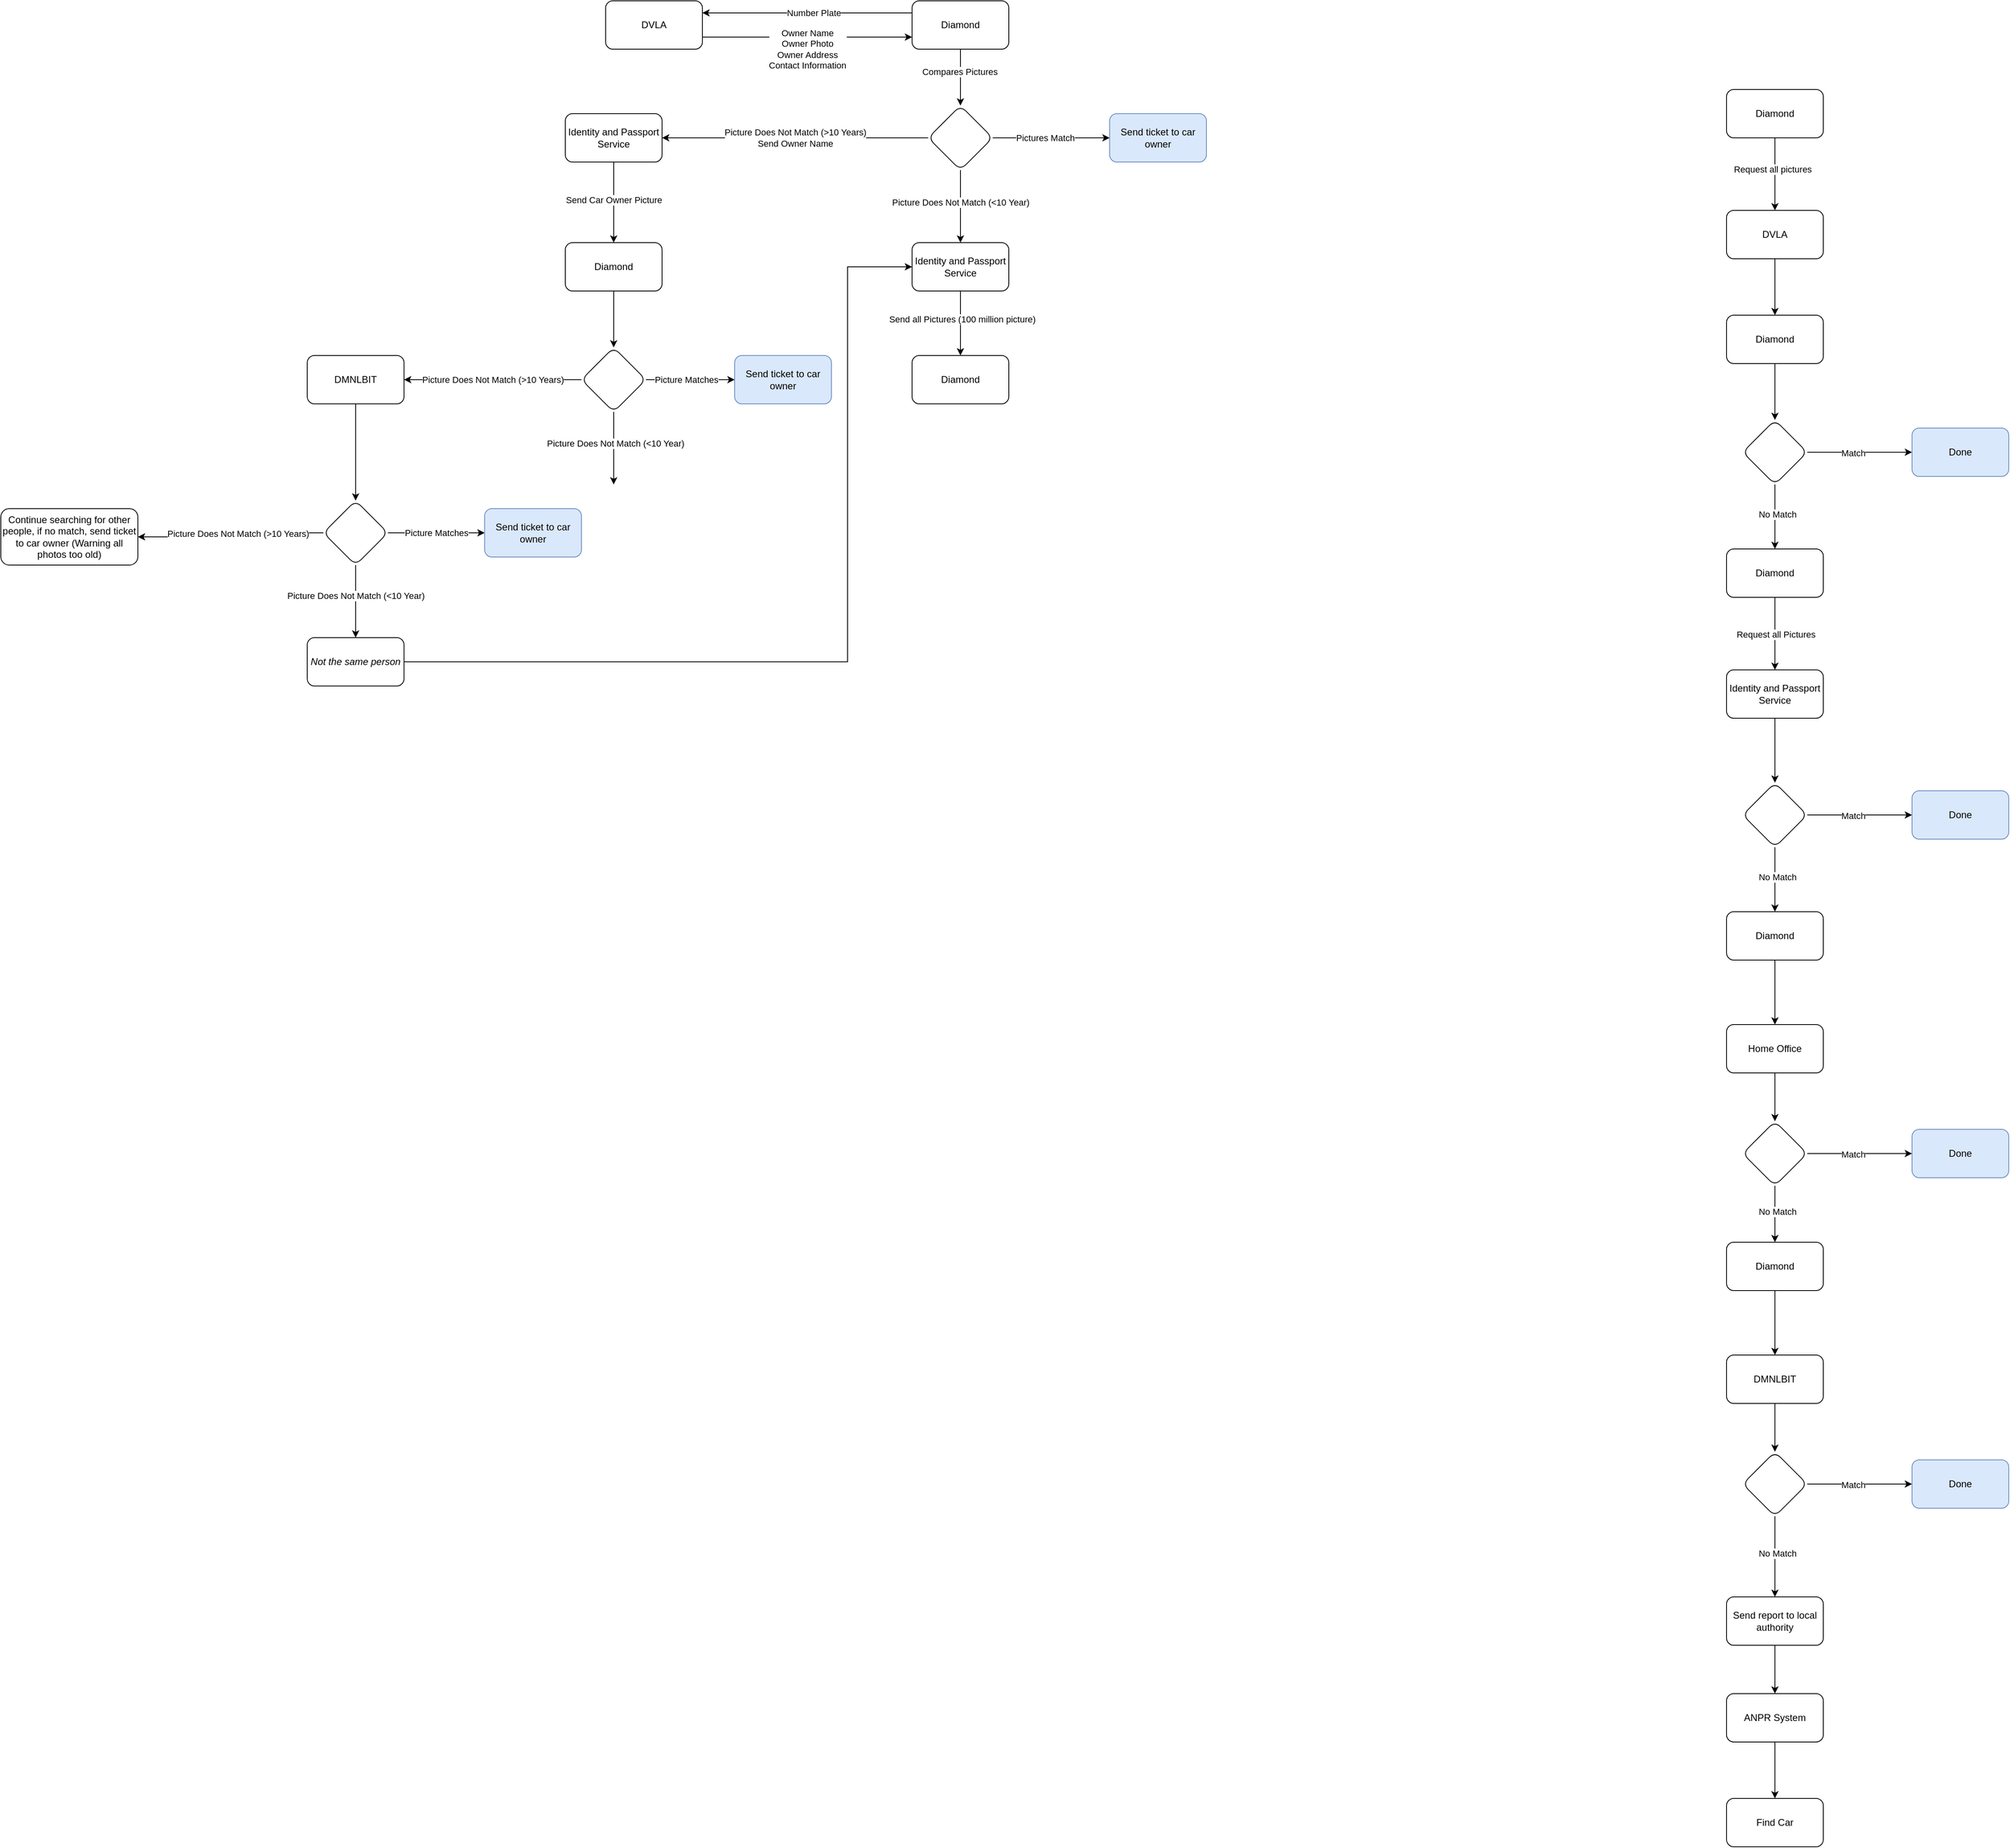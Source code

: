 <mxfile version="22.1.0" type="github" pages="2">
  <diagram id="xWQ4Zyft0Hbb_Zi7MO_B" name="第 1 页">
    <mxGraphModel dx="2262" dy="891" grid="1" gridSize="10" guides="1" tooltips="1" connect="1" arrows="1" fold="1" page="1" pageScale="1" pageWidth="850" pageHeight="1100" math="0" shadow="0">
      <root>
        <mxCell id="0" />
        <mxCell id="1" parent="0" />
        <mxCell id="P8PzaqtZQXt_AduyxzbV-3" value="" style="edgeStyle=orthogonalEdgeStyle;rounded=0;orthogonalLoop=1;jettySize=auto;html=1;exitX=0;exitY=0.25;exitDx=0;exitDy=0;entryX=1;entryY=0.25;entryDx=0;entryDy=0;" parent="1" source="P8PzaqtZQXt_AduyxzbV-1" target="P8PzaqtZQXt_AduyxzbV-2" edge="1">
          <mxGeometry relative="1" as="geometry" />
        </mxCell>
        <mxCell id="P8PzaqtZQXt_AduyxzbV-4" value="Number Plate" style="edgeLabel;html=1;align=center;verticalAlign=middle;resizable=0;points=[];" parent="P8PzaqtZQXt_AduyxzbV-3" vertex="1" connectable="0">
          <mxGeometry x="-0.231" relative="1" as="geometry">
            <mxPoint x="-22" as="offset" />
          </mxGeometry>
        </mxCell>
        <mxCell id="P8PzaqtZQXt_AduyxzbV-8" value="" style="edgeStyle=orthogonalEdgeStyle;rounded=0;orthogonalLoop=1;jettySize=auto;html=1;" parent="1" source="P8PzaqtZQXt_AduyxzbV-1" target="P8PzaqtZQXt_AduyxzbV-7" edge="1">
          <mxGeometry relative="1" as="geometry" />
        </mxCell>
        <mxCell id="P8PzaqtZQXt_AduyxzbV-9" value="Compares Pictures" style="edgeLabel;html=1;align=center;verticalAlign=middle;resizable=0;points=[];" parent="P8PzaqtZQXt_AduyxzbV-8" vertex="1" connectable="0">
          <mxGeometry x="-0.2" y="-1" relative="1" as="geometry">
            <mxPoint as="offset" />
          </mxGeometry>
        </mxCell>
        <mxCell id="P8PzaqtZQXt_AduyxzbV-1" value="Diamond" style="rounded=1;whiteSpace=wrap;html=1;" parent="1" vertex="1">
          <mxGeometry x="460" y="80" width="120" height="60" as="geometry" />
        </mxCell>
        <mxCell id="P8PzaqtZQXt_AduyxzbV-5" style="edgeStyle=orthogonalEdgeStyle;rounded=0;orthogonalLoop=1;jettySize=auto;html=1;entryX=0;entryY=0.75;entryDx=0;entryDy=0;exitX=1;exitY=0.75;exitDx=0;exitDy=0;" parent="1" source="P8PzaqtZQXt_AduyxzbV-2" target="P8PzaqtZQXt_AduyxzbV-1" edge="1">
          <mxGeometry relative="1" as="geometry" />
        </mxCell>
        <mxCell id="P8PzaqtZQXt_AduyxzbV-6" value="Owner Name&lt;br&gt;Owner Photo&lt;br&gt;Owner Address&lt;br&gt;Contact Information" style="edgeLabel;html=1;align=center;verticalAlign=middle;resizable=0;points=[];" parent="P8PzaqtZQXt_AduyxzbV-5" vertex="1" connectable="0">
          <mxGeometry x="-0.262" relative="1" as="geometry">
            <mxPoint x="34" y="15" as="offset" />
          </mxGeometry>
        </mxCell>
        <mxCell id="P8PzaqtZQXt_AduyxzbV-2" value="DVLA" style="rounded=1;whiteSpace=wrap;html=1;" parent="1" vertex="1">
          <mxGeometry x="80" y="80" width="120" height="60" as="geometry" />
        </mxCell>
        <mxCell id="P8PzaqtZQXt_AduyxzbV-12" value="" style="edgeStyle=orthogonalEdgeStyle;rounded=0;orthogonalLoop=1;jettySize=auto;html=1;" parent="1" source="P8PzaqtZQXt_AduyxzbV-7" target="P8PzaqtZQXt_AduyxzbV-11" edge="1">
          <mxGeometry relative="1" as="geometry" />
        </mxCell>
        <mxCell id="P8PzaqtZQXt_AduyxzbV-13" value="Pictures Match" style="edgeLabel;html=1;align=center;verticalAlign=middle;resizable=0;points=[];" parent="P8PzaqtZQXt_AduyxzbV-12" vertex="1" connectable="0">
          <mxGeometry x="-0.283" relative="1" as="geometry">
            <mxPoint x="13" as="offset" />
          </mxGeometry>
        </mxCell>
        <mxCell id="P8PzaqtZQXt_AduyxzbV-15" value="" style="edgeStyle=orthogonalEdgeStyle;rounded=0;orthogonalLoop=1;jettySize=auto;html=1;" parent="1" source="P8PzaqtZQXt_AduyxzbV-7" target="P8PzaqtZQXt_AduyxzbV-14" edge="1">
          <mxGeometry relative="1" as="geometry" />
        </mxCell>
        <mxCell id="P8PzaqtZQXt_AduyxzbV-16" value="Picture Does Not Match (&amp;lt;10 Year)" style="edgeLabel;html=1;align=center;verticalAlign=middle;resizable=0;points=[];" parent="P8PzaqtZQXt_AduyxzbV-15" vertex="1" connectable="0">
          <mxGeometry x="-0.111" relative="1" as="geometry">
            <mxPoint as="offset" />
          </mxGeometry>
        </mxCell>
        <mxCell id="P8PzaqtZQXt_AduyxzbV-29" value="Picture Does Not Match (&amp;gt;10 Years)&lt;br&gt;Send Owner Name" style="edgeStyle=orthogonalEdgeStyle;rounded=0;orthogonalLoop=1;jettySize=auto;html=1;entryX=1;entryY=0.5;entryDx=0;entryDy=0;" parent="1" source="P8PzaqtZQXt_AduyxzbV-7" target="P8PzaqtZQXt_AduyxzbV-28" edge="1">
          <mxGeometry relative="1" as="geometry" />
        </mxCell>
        <mxCell id="P8PzaqtZQXt_AduyxzbV-7" value="" style="rhombus;whiteSpace=wrap;html=1;rounded=1;" parent="1" vertex="1">
          <mxGeometry x="480" y="210" width="80" height="80" as="geometry" />
        </mxCell>
        <mxCell id="P8PzaqtZQXt_AduyxzbV-11" value="Send ticket to car owner" style="whiteSpace=wrap;html=1;rounded=1;fillColor=#dae8fc;strokeColor=#6c8ebf;" parent="1" vertex="1">
          <mxGeometry x="705" y="220" width="120" height="60" as="geometry" />
        </mxCell>
        <mxCell id="P8PzaqtZQXt_AduyxzbV-44" value="" style="edgeStyle=orthogonalEdgeStyle;rounded=0;orthogonalLoop=1;jettySize=auto;html=1;" parent="1" source="P8PzaqtZQXt_AduyxzbV-14" target="P8PzaqtZQXt_AduyxzbV-43" edge="1">
          <mxGeometry relative="1" as="geometry" />
        </mxCell>
        <mxCell id="P8PzaqtZQXt_AduyxzbV-45" value="Send all Pictures (100 million picture)" style="edgeLabel;html=1;align=center;verticalAlign=middle;resizable=0;points=[];" parent="P8PzaqtZQXt_AduyxzbV-44" vertex="1" connectable="0">
          <mxGeometry x="-0.125" y="2" relative="1" as="geometry">
            <mxPoint as="offset" />
          </mxGeometry>
        </mxCell>
        <mxCell id="P8PzaqtZQXt_AduyxzbV-14" value="Identity and Passport Service" style="whiteSpace=wrap;html=1;rounded=1;" parent="1" vertex="1">
          <mxGeometry x="460" y="380" width="120" height="60" as="geometry" />
        </mxCell>
        <mxCell id="P8PzaqtZQXt_AduyxzbV-34" value="" style="edgeStyle=orthogonalEdgeStyle;rounded=0;orthogonalLoop=1;jettySize=auto;html=1;" parent="1" source="P8PzaqtZQXt_AduyxzbV-28" target="P8PzaqtZQXt_AduyxzbV-33" edge="1">
          <mxGeometry relative="1" as="geometry" />
        </mxCell>
        <mxCell id="P8PzaqtZQXt_AduyxzbV-35" value="Send Car Owner Picture" style="edgeLabel;html=1;align=center;verticalAlign=middle;resizable=0;points=[];" parent="P8PzaqtZQXt_AduyxzbV-34" vertex="1" connectable="0">
          <mxGeometry x="-0.075" relative="1" as="geometry">
            <mxPoint as="offset" />
          </mxGeometry>
        </mxCell>
        <mxCell id="P8PzaqtZQXt_AduyxzbV-28" value="Identity and Passport Service" style="whiteSpace=wrap;html=1;rounded=1;" parent="1" vertex="1">
          <mxGeometry x="30" y="220" width="120" height="60" as="geometry" />
        </mxCell>
        <mxCell id="P8PzaqtZQXt_AduyxzbV-37" value="" style="edgeStyle=orthogonalEdgeStyle;rounded=0;orthogonalLoop=1;jettySize=auto;html=1;" parent="1" source="P8PzaqtZQXt_AduyxzbV-33" target="P8PzaqtZQXt_AduyxzbV-36" edge="1">
          <mxGeometry relative="1" as="geometry" />
        </mxCell>
        <mxCell id="P8PzaqtZQXt_AduyxzbV-33" value="Diamond" style="whiteSpace=wrap;html=1;rounded=1;" parent="1" vertex="1">
          <mxGeometry x="30" y="380" width="120" height="60" as="geometry" />
        </mxCell>
        <mxCell id="P8PzaqtZQXt_AduyxzbV-39" value="Picture Matches" style="edgeStyle=orthogonalEdgeStyle;rounded=0;orthogonalLoop=1;jettySize=auto;html=1;" parent="1" source="P8PzaqtZQXt_AduyxzbV-36" target="P8PzaqtZQXt_AduyxzbV-38" edge="1">
          <mxGeometry x="-0.091" relative="1" as="geometry">
            <mxPoint as="offset" />
          </mxGeometry>
        </mxCell>
        <mxCell id="P8PzaqtZQXt_AduyxzbV-41" value="" style="edgeStyle=orthogonalEdgeStyle;rounded=0;orthogonalLoop=1;jettySize=auto;html=1;" parent="1" source="P8PzaqtZQXt_AduyxzbV-36" edge="1">
          <mxGeometry relative="1" as="geometry">
            <mxPoint x="90" y="680" as="targetPoint" />
          </mxGeometry>
        </mxCell>
        <mxCell id="P8PzaqtZQXt_AduyxzbV-42" value="Picture Does Not Match (&amp;lt;10 Year)" style="edgeLabel;html=1;align=center;verticalAlign=middle;resizable=0;points=[];" parent="P8PzaqtZQXt_AduyxzbV-41" vertex="1" connectable="0">
          <mxGeometry x="-0.133" y="2" relative="1" as="geometry">
            <mxPoint as="offset" />
          </mxGeometry>
        </mxCell>
        <mxCell id="P8PzaqtZQXt_AduyxzbV-47" value="" style="edgeStyle=orthogonalEdgeStyle;rounded=0;orthogonalLoop=1;jettySize=auto;html=1;" parent="1" source="P8PzaqtZQXt_AduyxzbV-36" target="P8PzaqtZQXt_AduyxzbV-46" edge="1">
          <mxGeometry relative="1" as="geometry" />
        </mxCell>
        <mxCell id="P8PzaqtZQXt_AduyxzbV-48" value="Picture Does Not Match (&amp;gt;10 Years)" style="edgeLabel;html=1;align=center;verticalAlign=middle;resizable=0;points=[];" parent="P8PzaqtZQXt_AduyxzbV-47" vertex="1" connectable="0">
          <mxGeometry x="-0.078" y="-4" relative="1" as="geometry">
            <mxPoint x="-9" y="4" as="offset" />
          </mxGeometry>
        </mxCell>
        <mxCell id="P8PzaqtZQXt_AduyxzbV-36" value="" style="rhombus;whiteSpace=wrap;html=1;rounded=1;" parent="1" vertex="1">
          <mxGeometry x="50" y="510" width="80" height="80" as="geometry" />
        </mxCell>
        <mxCell id="P8PzaqtZQXt_AduyxzbV-38" value="Send ticket to car owner" style="whiteSpace=wrap;html=1;rounded=1;fillColor=#dae8fc;strokeColor=#6c8ebf;" parent="1" vertex="1">
          <mxGeometry x="240" y="520" width="120" height="60" as="geometry" />
        </mxCell>
        <mxCell id="P8PzaqtZQXt_AduyxzbV-43" value="Diamond" style="whiteSpace=wrap;html=1;rounded=1;" parent="1" vertex="1">
          <mxGeometry x="460" y="520" width="120" height="60" as="geometry" />
        </mxCell>
        <mxCell id="P8PzaqtZQXt_AduyxzbV-54" value="" style="edgeStyle=orthogonalEdgeStyle;rounded=0;orthogonalLoop=1;jettySize=auto;html=1;" parent="1" source="P8PzaqtZQXt_AduyxzbV-46" target="P8PzaqtZQXt_AduyxzbV-53" edge="1">
          <mxGeometry relative="1" as="geometry" />
        </mxCell>
        <mxCell id="P8PzaqtZQXt_AduyxzbV-46" value="DMNLBIT" style="whiteSpace=wrap;html=1;rounded=1;" parent="1" vertex="1">
          <mxGeometry x="-290" y="520" width="120" height="60" as="geometry" />
        </mxCell>
        <mxCell id="P8PzaqtZQXt_AduyxzbV-56" value="Picture Matches" style="edgeStyle=orthogonalEdgeStyle;rounded=0;orthogonalLoop=1;jettySize=auto;html=1;" parent="1" source="P8PzaqtZQXt_AduyxzbV-53" target="P8PzaqtZQXt_AduyxzbV-55" edge="1">
          <mxGeometry relative="1" as="geometry" />
        </mxCell>
        <mxCell id="P8PzaqtZQXt_AduyxzbV-58" value="" style="edgeStyle=orthogonalEdgeStyle;rounded=0;orthogonalLoop=1;jettySize=auto;html=1;" parent="1" source="P8PzaqtZQXt_AduyxzbV-53" target="P8PzaqtZQXt_AduyxzbV-57" edge="1">
          <mxGeometry relative="1" as="geometry" />
        </mxCell>
        <mxCell id="P8PzaqtZQXt_AduyxzbV-60" value="Picture Does Not Match (&amp;lt;10 Year)" style="edgeLabel;html=1;align=center;verticalAlign=middle;resizable=0;points=[];" parent="P8PzaqtZQXt_AduyxzbV-58" vertex="1" connectable="0">
          <mxGeometry x="-0.156" relative="1" as="geometry">
            <mxPoint as="offset" />
          </mxGeometry>
        </mxCell>
        <mxCell id="P8PzaqtZQXt_AduyxzbV-63" value="" style="edgeStyle=orthogonalEdgeStyle;rounded=0;orthogonalLoop=1;jettySize=auto;html=1;" parent="1" source="P8PzaqtZQXt_AduyxzbV-53" target="P8PzaqtZQXt_AduyxzbV-62" edge="1">
          <mxGeometry relative="1" as="geometry" />
        </mxCell>
        <mxCell id="P8PzaqtZQXt_AduyxzbV-64" value="Picture Does Not Match (&amp;gt;10 Years)" style="edgeLabel;html=1;align=center;verticalAlign=middle;resizable=0;points=[];" parent="P8PzaqtZQXt_AduyxzbV-63" vertex="1" connectable="0">
          <mxGeometry x="-0.1" y="1" relative="1" as="geometry">
            <mxPoint as="offset" />
          </mxGeometry>
        </mxCell>
        <mxCell id="P8PzaqtZQXt_AduyxzbV-53" value="" style="rhombus;whiteSpace=wrap;html=1;rounded=1;" parent="1" vertex="1">
          <mxGeometry x="-270" y="700" width="80" height="80" as="geometry" />
        </mxCell>
        <mxCell id="P8PzaqtZQXt_AduyxzbV-55" value="Send ticket to car owner" style="whiteSpace=wrap;html=1;rounded=1;fillColor=#dae8fc;strokeColor=#6c8ebf;" parent="1" vertex="1">
          <mxGeometry x="-70" y="710" width="120" height="60" as="geometry" />
        </mxCell>
        <mxCell id="P8PzaqtZQXt_AduyxzbV-70" style="edgeStyle=orthogonalEdgeStyle;rounded=0;orthogonalLoop=1;jettySize=auto;html=1;entryX=0;entryY=0.5;entryDx=0;entryDy=0;" parent="1" source="P8PzaqtZQXt_AduyxzbV-57" target="P8PzaqtZQXt_AduyxzbV-14" edge="1">
          <mxGeometry relative="1" as="geometry">
            <Array as="points">
              <mxPoint x="380" y="900" />
              <mxPoint x="380" y="410" />
            </Array>
          </mxGeometry>
        </mxCell>
        <mxCell id="P8PzaqtZQXt_AduyxzbV-57" value="&lt;i&gt;Not the same person&lt;/i&gt;" style="whiteSpace=wrap;html=1;rounded=1;" parent="1" vertex="1">
          <mxGeometry x="-290" y="870" width="120" height="60" as="geometry" />
        </mxCell>
        <mxCell id="P8PzaqtZQXt_AduyxzbV-62" value="Continue searching for other people, if no match, send ticket to car owner (Warning all photos too old)" style="whiteSpace=wrap;html=1;rounded=1;" parent="1" vertex="1">
          <mxGeometry x="-670" y="710" width="170" height="70" as="geometry" />
        </mxCell>
        <mxCell id="P8PzaqtZQXt_AduyxzbV-83" value="" style="edgeStyle=orthogonalEdgeStyle;rounded=0;orthogonalLoop=1;jettySize=auto;html=1;entryX=0.5;entryY=0;entryDx=0;entryDy=0;" parent="1" source="P8PzaqtZQXt_AduyxzbV-85" target="P8PzaqtZQXt_AduyxzbV-87" edge="1">
          <mxGeometry relative="1" as="geometry" />
        </mxCell>
        <mxCell id="P8PzaqtZQXt_AduyxzbV-84" value="Request all pictures" style="edgeLabel;html=1;align=center;verticalAlign=middle;resizable=0;points=[];" parent="P8PzaqtZQXt_AduyxzbV-83" vertex="1" connectable="0">
          <mxGeometry x="-0.08" y="-3" relative="1" as="geometry">
            <mxPoint y="-3" as="offset" />
          </mxGeometry>
        </mxCell>
        <mxCell id="P8PzaqtZQXt_AduyxzbV-85" value="Diamond" style="rounded=1;whiteSpace=wrap;html=1;" parent="1" vertex="1">
          <mxGeometry x="1470" y="190" width="120" height="60" as="geometry" />
        </mxCell>
        <mxCell id="P8PzaqtZQXt_AduyxzbV-86" value="" style="edgeStyle=orthogonalEdgeStyle;rounded=0;orthogonalLoop=1;jettySize=auto;html=1;entryX=0.5;entryY=0;entryDx=0;entryDy=0;" parent="1" source="P8PzaqtZQXt_AduyxzbV-87" target="P8PzaqtZQXt_AduyxzbV-89" edge="1">
          <mxGeometry relative="1" as="geometry" />
        </mxCell>
        <mxCell id="P8PzaqtZQXt_AduyxzbV-87" value="DVLA" style="rounded=1;whiteSpace=wrap;html=1;" parent="1" vertex="1">
          <mxGeometry x="1470" y="340" width="120" height="60" as="geometry" />
        </mxCell>
        <mxCell id="P8PzaqtZQXt_AduyxzbV-88" value="" style="edgeStyle=orthogonalEdgeStyle;rounded=0;orthogonalLoop=1;jettySize=auto;html=1;entryX=0.5;entryY=0;entryDx=0;entryDy=0;" parent="1" source="P8PzaqtZQXt_AduyxzbV-89" target="P8PzaqtZQXt_AduyxzbV-90" edge="1">
          <mxGeometry relative="1" as="geometry" />
        </mxCell>
        <mxCell id="P8PzaqtZQXt_AduyxzbV-89" value="Diamond" style="rounded=1;whiteSpace=wrap;html=1;" parent="1" vertex="1">
          <mxGeometry x="1470" y="470" width="120" height="60" as="geometry" />
        </mxCell>
        <mxCell id="P8PzaqtZQXt_AduyxzbV-91" style="edgeStyle=orthogonalEdgeStyle;rounded=0;orthogonalLoop=1;jettySize=auto;html=1;entryX=0;entryY=0.5;entryDx=0;entryDy=0;" parent="1" source="P8PzaqtZQXt_AduyxzbV-90" target="P8PzaqtZQXt_AduyxzbV-93" edge="1">
          <mxGeometry relative="1" as="geometry">
            <mxPoint x="1720" y="640" as="targetPoint" />
          </mxGeometry>
        </mxCell>
        <mxCell id="P8PzaqtZQXt_AduyxzbV-92" value="Match" style="edgeLabel;html=1;align=center;verticalAlign=middle;resizable=0;points=[];" parent="P8PzaqtZQXt_AduyxzbV-91" vertex="1" connectable="0">
          <mxGeometry x="-0.131" y="-1" relative="1" as="geometry">
            <mxPoint as="offset" />
          </mxGeometry>
        </mxCell>
        <mxCell id="P8PzaqtZQXt_AduyxzbV-95" value="" style="edgeStyle=orthogonalEdgeStyle;rounded=0;orthogonalLoop=1;jettySize=auto;html=1;entryX=0.5;entryY=0;entryDx=0;entryDy=0;" parent="1" source="P8PzaqtZQXt_AduyxzbV-90" target="P8PzaqtZQXt_AduyxzbV-97" edge="1">
          <mxGeometry relative="1" as="geometry" />
        </mxCell>
        <mxCell id="P8PzaqtZQXt_AduyxzbV-96" value="No Match" style="edgeLabel;html=1;align=center;verticalAlign=middle;resizable=0;points=[];" parent="P8PzaqtZQXt_AduyxzbV-95" vertex="1" connectable="0">
          <mxGeometry x="-0.089" y="3" relative="1" as="geometry">
            <mxPoint as="offset" />
          </mxGeometry>
        </mxCell>
        <mxCell id="P8PzaqtZQXt_AduyxzbV-90" value="" style="rhombus;whiteSpace=wrap;html=1;rounded=1;" parent="1" vertex="1">
          <mxGeometry x="1490" y="600" width="80" height="80" as="geometry" />
        </mxCell>
        <mxCell id="P8PzaqtZQXt_AduyxzbV-93" value="Done" style="rounded=1;whiteSpace=wrap;html=1;fillColor=#dae8fc;strokeColor=#6c8ebf;" parent="1" vertex="1">
          <mxGeometry x="1700" y="610" width="120" height="60" as="geometry" />
        </mxCell>
        <mxCell id="P8PzaqtZQXt_AduyxzbV-107" style="edgeStyle=orthogonalEdgeStyle;rounded=0;orthogonalLoop=1;jettySize=auto;html=1;entryX=0.5;entryY=0;entryDx=0;entryDy=0;" parent="1" source="P8PzaqtZQXt_AduyxzbV-94" target="P8PzaqtZQXt_AduyxzbV-104" edge="1">
          <mxGeometry relative="1" as="geometry" />
        </mxCell>
        <mxCell id="P8PzaqtZQXt_AduyxzbV-94" value="Identity and Passport Service" style="rounded=1;whiteSpace=wrap;html=1;" parent="1" vertex="1">
          <mxGeometry x="1470" y="910" width="120" height="60" as="geometry" />
        </mxCell>
        <mxCell id="P8PzaqtZQXt_AduyxzbV-98" style="edgeStyle=orthogonalEdgeStyle;rounded=0;orthogonalLoop=1;jettySize=auto;html=1;entryX=0.5;entryY=0;entryDx=0;entryDy=0;" parent="1" source="P8PzaqtZQXt_AduyxzbV-97" target="P8PzaqtZQXt_AduyxzbV-94" edge="1">
          <mxGeometry relative="1" as="geometry" />
        </mxCell>
        <mxCell id="P8PzaqtZQXt_AduyxzbV-99" value="Request all Pictures" style="edgeLabel;html=1;align=center;verticalAlign=middle;resizable=0;points=[];" parent="P8PzaqtZQXt_AduyxzbV-98" vertex="1" connectable="0">
          <mxGeometry x="0.011" y="1" relative="1" as="geometry">
            <mxPoint as="offset" />
          </mxGeometry>
        </mxCell>
        <mxCell id="P8PzaqtZQXt_AduyxzbV-97" value="Diamond" style="rounded=1;whiteSpace=wrap;html=1;" parent="1" vertex="1">
          <mxGeometry x="1470" y="760" width="120" height="60" as="geometry" />
        </mxCell>
        <mxCell id="P8PzaqtZQXt_AduyxzbV-100" style="edgeStyle=orthogonalEdgeStyle;rounded=0;orthogonalLoop=1;jettySize=auto;html=1;entryX=0;entryY=0.5;entryDx=0;entryDy=0;" parent="1" source="P8PzaqtZQXt_AduyxzbV-104" target="P8PzaqtZQXt_AduyxzbV-105" edge="1">
          <mxGeometry relative="1" as="geometry">
            <mxPoint x="1720" y="1090" as="targetPoint" />
          </mxGeometry>
        </mxCell>
        <mxCell id="P8PzaqtZQXt_AduyxzbV-101" value="Match" style="edgeLabel;html=1;align=center;verticalAlign=middle;resizable=0;points=[];" parent="P8PzaqtZQXt_AduyxzbV-100" vertex="1" connectable="0">
          <mxGeometry x="-0.131" y="-1" relative="1" as="geometry">
            <mxPoint as="offset" />
          </mxGeometry>
        </mxCell>
        <mxCell id="P8PzaqtZQXt_AduyxzbV-102" value="" style="edgeStyle=orthogonalEdgeStyle;rounded=0;orthogonalLoop=1;jettySize=auto;html=1;entryX=0.5;entryY=0;entryDx=0;entryDy=0;" parent="1" source="P8PzaqtZQXt_AduyxzbV-104" target="P8PzaqtZQXt_AduyxzbV-106" edge="1">
          <mxGeometry relative="1" as="geometry" />
        </mxCell>
        <mxCell id="P8PzaqtZQXt_AduyxzbV-103" value="No Match" style="edgeLabel;html=1;align=center;verticalAlign=middle;resizable=0;points=[];" parent="P8PzaqtZQXt_AduyxzbV-102" vertex="1" connectable="0">
          <mxGeometry x="-0.089" y="3" relative="1" as="geometry">
            <mxPoint as="offset" />
          </mxGeometry>
        </mxCell>
        <mxCell id="P8PzaqtZQXt_AduyxzbV-104" value="" style="rhombus;whiteSpace=wrap;html=1;rounded=1;" parent="1" vertex="1">
          <mxGeometry x="1490" y="1050" width="80" height="80" as="geometry" />
        </mxCell>
        <mxCell id="P8PzaqtZQXt_AduyxzbV-105" value="Done" style="rounded=1;whiteSpace=wrap;html=1;fillColor=#dae8fc;strokeColor=#6c8ebf;" parent="1" vertex="1">
          <mxGeometry x="1700" y="1060" width="120" height="60" as="geometry" />
        </mxCell>
        <mxCell id="P8PzaqtZQXt_AduyxzbV-109" style="edgeStyle=orthogonalEdgeStyle;rounded=0;orthogonalLoop=1;jettySize=auto;html=1;entryX=0.5;entryY=0;entryDx=0;entryDy=0;" parent="1" source="P8PzaqtZQXt_AduyxzbV-106" target="P8PzaqtZQXt_AduyxzbV-108" edge="1">
          <mxGeometry relative="1" as="geometry" />
        </mxCell>
        <mxCell id="P8PzaqtZQXt_AduyxzbV-106" value="Diamond" style="rounded=1;whiteSpace=wrap;html=1;" parent="1" vertex="1">
          <mxGeometry x="1470" y="1210" width="120" height="60" as="geometry" />
        </mxCell>
        <mxCell id="P8PzaqtZQXt_AduyxzbV-130" style="edgeStyle=orthogonalEdgeStyle;rounded=0;orthogonalLoop=1;jettySize=auto;html=1;entryX=0.5;entryY=0;entryDx=0;entryDy=0;" parent="1" source="P8PzaqtZQXt_AduyxzbV-108" target="P8PzaqtZQXt_AduyxzbV-128" edge="1">
          <mxGeometry relative="1" as="geometry" />
        </mxCell>
        <mxCell id="P8PzaqtZQXt_AduyxzbV-108" value="Home Office" style="rounded=1;whiteSpace=wrap;html=1;" parent="1" vertex="1">
          <mxGeometry x="1470" y="1350" width="120" height="60" as="geometry" />
        </mxCell>
        <mxCell id="P8PzaqtZQXt_AduyxzbV-124" style="edgeStyle=orthogonalEdgeStyle;rounded=0;orthogonalLoop=1;jettySize=auto;html=1;entryX=0;entryY=0.5;entryDx=0;entryDy=0;" parent="1" source="P8PzaqtZQXt_AduyxzbV-128" target="P8PzaqtZQXt_AduyxzbV-129" edge="1">
          <mxGeometry relative="1" as="geometry">
            <mxPoint x="1720" y="1510" as="targetPoint" />
          </mxGeometry>
        </mxCell>
        <mxCell id="P8PzaqtZQXt_AduyxzbV-125" value="Match" style="edgeLabel;html=1;align=center;verticalAlign=middle;resizable=0;points=[];" parent="P8PzaqtZQXt_AduyxzbV-124" vertex="1" connectable="0">
          <mxGeometry x="-0.131" y="-1" relative="1" as="geometry">
            <mxPoint as="offset" />
          </mxGeometry>
        </mxCell>
        <mxCell id="P8PzaqtZQXt_AduyxzbV-126" value="" style="edgeStyle=orthogonalEdgeStyle;rounded=0;orthogonalLoop=1;jettySize=auto;html=1;entryX=0.5;entryY=0;entryDx=0;entryDy=0;" parent="1" source="P8PzaqtZQXt_AduyxzbV-128" target="P8PzaqtZQXt_AduyxzbV-134" edge="1">
          <mxGeometry relative="1" as="geometry">
            <mxPoint x="1530" y="1630" as="targetPoint" />
          </mxGeometry>
        </mxCell>
        <mxCell id="P8PzaqtZQXt_AduyxzbV-127" value="No Match" style="edgeLabel;html=1;align=center;verticalAlign=middle;resizable=0;points=[];" parent="P8PzaqtZQXt_AduyxzbV-126" vertex="1" connectable="0">
          <mxGeometry x="-0.089" y="3" relative="1" as="geometry">
            <mxPoint as="offset" />
          </mxGeometry>
        </mxCell>
        <mxCell id="P8PzaqtZQXt_AduyxzbV-128" value="" style="rhombus;whiteSpace=wrap;html=1;rounded=1;" parent="1" vertex="1">
          <mxGeometry x="1490" y="1470" width="80" height="80" as="geometry" />
        </mxCell>
        <mxCell id="P8PzaqtZQXt_AduyxzbV-129" value="Done" style="rounded=1;whiteSpace=wrap;html=1;fillColor=#dae8fc;strokeColor=#6c8ebf;" parent="1" vertex="1">
          <mxGeometry x="1700" y="1480" width="120" height="60" as="geometry" />
        </mxCell>
        <mxCell id="P8PzaqtZQXt_AduyxzbV-133" style="edgeStyle=orthogonalEdgeStyle;rounded=0;orthogonalLoop=1;jettySize=auto;html=1;entryX=0.5;entryY=0;entryDx=0;entryDy=0;" parent="1" source="P8PzaqtZQXt_AduyxzbV-134" target="P8PzaqtZQXt_AduyxzbV-136" edge="1">
          <mxGeometry relative="1" as="geometry" />
        </mxCell>
        <mxCell id="P8PzaqtZQXt_AduyxzbV-134" value="Diamond" style="rounded=1;whiteSpace=wrap;html=1;" parent="1" vertex="1">
          <mxGeometry x="1470" y="1620" width="120" height="60" as="geometry" />
        </mxCell>
        <mxCell id="P8PzaqtZQXt_AduyxzbV-135" style="edgeStyle=orthogonalEdgeStyle;rounded=0;orthogonalLoop=1;jettySize=auto;html=1;entryX=0.5;entryY=0;entryDx=0;entryDy=0;" parent="1" source="P8PzaqtZQXt_AduyxzbV-136" target="P8PzaqtZQXt_AduyxzbV-141" edge="1">
          <mxGeometry relative="1" as="geometry" />
        </mxCell>
        <mxCell id="P8PzaqtZQXt_AduyxzbV-136" value="DMNLBIT" style="rounded=1;whiteSpace=wrap;html=1;" parent="1" vertex="1">
          <mxGeometry x="1470" y="1760" width="120" height="60" as="geometry" />
        </mxCell>
        <mxCell id="P8PzaqtZQXt_AduyxzbV-137" style="edgeStyle=orthogonalEdgeStyle;rounded=0;orthogonalLoop=1;jettySize=auto;html=1;entryX=0;entryY=0.5;entryDx=0;entryDy=0;" parent="1" source="P8PzaqtZQXt_AduyxzbV-141" target="P8PzaqtZQXt_AduyxzbV-142" edge="1">
          <mxGeometry relative="1" as="geometry">
            <mxPoint x="1720" y="1920" as="targetPoint" />
          </mxGeometry>
        </mxCell>
        <mxCell id="P8PzaqtZQXt_AduyxzbV-138" value="Match" style="edgeLabel;html=1;align=center;verticalAlign=middle;resizable=0;points=[];" parent="P8PzaqtZQXt_AduyxzbV-137" vertex="1" connectable="0">
          <mxGeometry x="-0.131" y="-1" relative="1" as="geometry">
            <mxPoint as="offset" />
          </mxGeometry>
        </mxCell>
        <mxCell id="P8PzaqtZQXt_AduyxzbV-139" value="" style="edgeStyle=orthogonalEdgeStyle;rounded=0;orthogonalLoop=1;jettySize=auto;html=1;entryX=0.5;entryY=0;entryDx=0;entryDy=0;" parent="1" source="P8PzaqtZQXt_AduyxzbV-141" target="P8PzaqtZQXt_AduyxzbV-143" edge="1">
          <mxGeometry relative="1" as="geometry">
            <mxPoint x="1530" y="2040" as="targetPoint" />
          </mxGeometry>
        </mxCell>
        <mxCell id="P8PzaqtZQXt_AduyxzbV-140" value="No Match" style="edgeLabel;html=1;align=center;verticalAlign=middle;resizable=0;points=[];" parent="P8PzaqtZQXt_AduyxzbV-139" vertex="1" connectable="0">
          <mxGeometry x="-0.089" y="3" relative="1" as="geometry">
            <mxPoint as="offset" />
          </mxGeometry>
        </mxCell>
        <mxCell id="P8PzaqtZQXt_AduyxzbV-141" value="" style="rhombus;whiteSpace=wrap;html=1;rounded=1;" parent="1" vertex="1">
          <mxGeometry x="1490" y="1880" width="80" height="80" as="geometry" />
        </mxCell>
        <mxCell id="P8PzaqtZQXt_AduyxzbV-142" value="Done" style="rounded=1;whiteSpace=wrap;html=1;fillColor=#dae8fc;strokeColor=#6c8ebf;" parent="1" vertex="1">
          <mxGeometry x="1700" y="1890" width="120" height="60" as="geometry" />
        </mxCell>
        <mxCell id="P8PzaqtZQXt_AduyxzbV-148" value="" style="edgeStyle=orthogonalEdgeStyle;rounded=0;orthogonalLoop=1;jettySize=auto;html=1;" parent="1" source="P8PzaqtZQXt_AduyxzbV-143" target="P8PzaqtZQXt_AduyxzbV-147" edge="1">
          <mxGeometry relative="1" as="geometry" />
        </mxCell>
        <mxCell id="P8PzaqtZQXt_AduyxzbV-143" value="Send report to local authority" style="rounded=1;whiteSpace=wrap;html=1;" parent="1" vertex="1">
          <mxGeometry x="1470" y="2060" width="120" height="60" as="geometry" />
        </mxCell>
        <mxCell id="P8PzaqtZQXt_AduyxzbV-150" value="" style="edgeStyle=orthogonalEdgeStyle;rounded=0;orthogonalLoop=1;jettySize=auto;html=1;" parent="1" source="P8PzaqtZQXt_AduyxzbV-147" target="P8PzaqtZQXt_AduyxzbV-149" edge="1">
          <mxGeometry relative="1" as="geometry" />
        </mxCell>
        <mxCell id="P8PzaqtZQXt_AduyxzbV-147" value="ANPR System" style="rounded=1;whiteSpace=wrap;html=1;" parent="1" vertex="1">
          <mxGeometry x="1470" y="2180" width="120" height="60" as="geometry" />
        </mxCell>
        <mxCell id="P8PzaqtZQXt_AduyxzbV-149" value="Find Car" style="rounded=1;whiteSpace=wrap;html=1;" parent="1" vertex="1">
          <mxGeometry x="1470" y="2310" width="120" height="60" as="geometry" />
        </mxCell>
      </root>
    </mxGraphModel>
  </diagram>
  <diagram id="zOp9ZPrEwLmyn8yj29KZ" name="Mike">
    <mxGraphModel dx="585" dy="891" grid="1" gridSize="10" guides="1" tooltips="1" connect="1" arrows="1" fold="1" page="1" pageScale="1" pageWidth="827" pageHeight="1169" math="0" shadow="0">
      <root>
        <mxCell id="0" />
        <mxCell id="1" parent="0" />
        <mxCell id="20jElHbkQg8c8GI86TIi-1" value="" style="edgeStyle=orthogonalEdgeStyle;rounded=0;orthogonalLoop=1;jettySize=auto;html=1;entryX=0.5;entryY=0;entryDx=0;entryDy=0;" parent="1" source="20jElHbkQg8c8GI86TIi-3" target="20jElHbkQg8c8GI86TIi-5" edge="1">
          <mxGeometry relative="1" as="geometry" />
        </mxCell>
        <mxCell id="20jElHbkQg8c8GI86TIi-2" value="Request all pictures" style="edgeLabel;html=1;align=center;verticalAlign=middle;resizable=0;points=[];" parent="20jElHbkQg8c8GI86TIi-1" vertex="1" connectable="0">
          <mxGeometry x="-0.08" y="-3" relative="1" as="geometry">
            <mxPoint y="-3" as="offset" />
          </mxGeometry>
        </mxCell>
        <mxCell id="BSd8035IVTsq0BhdVK2I-2" style="edgeStyle=orthogonalEdgeStyle;rounded=0;orthogonalLoop=1;jettySize=auto;html=1;exitX=0;exitY=0.5;exitDx=0;exitDy=0;entryX=0.5;entryY=0;entryDx=0;entryDy=0;" edge="1" parent="1" source="20jElHbkQg8c8GI86TIi-3" target="BSd8035IVTsq0BhdVK2I-1">
          <mxGeometry relative="1" as="geometry">
            <Array as="points">
              <mxPoint x="1330" y="220" />
            </Array>
          </mxGeometry>
        </mxCell>
        <mxCell id="VzHSFZfsUgJm2BK-wIog-1" value="Number Plate" style="edgeLabel;html=1;align=center;verticalAlign=middle;resizable=0;points=[];" vertex="1" connectable="0" parent="BSd8035IVTsq0BhdVK2I-2">
          <mxGeometry x="0.474" relative="1" as="geometry">
            <mxPoint as="offset" />
          </mxGeometry>
        </mxCell>
        <mxCell id="20jElHbkQg8c8GI86TIi-3" value="Diamond" style="rounded=1;whiteSpace=wrap;html=1;" parent="1" vertex="1">
          <mxGeometry x="1470" y="190" width="120" height="60" as="geometry" />
        </mxCell>
        <mxCell id="20jElHbkQg8c8GI86TIi-4" value="" style="edgeStyle=orthogonalEdgeStyle;rounded=0;orthogonalLoop=1;jettySize=auto;html=1;entryX=0.5;entryY=0;entryDx=0;entryDy=0;" parent="1" source="20jElHbkQg8c8GI86TIi-5" target="20jElHbkQg8c8GI86TIi-7" edge="1">
          <mxGeometry relative="1" as="geometry" />
        </mxCell>
        <mxCell id="20jElHbkQg8c8GI86TIi-5" value="DVLA" style="rounded=1;whiteSpace=wrap;html=1;" parent="1" vertex="1">
          <mxGeometry x="1470" y="340" width="120" height="60" as="geometry" />
        </mxCell>
        <mxCell id="20jElHbkQg8c8GI86TIi-6" value="" style="edgeStyle=orthogonalEdgeStyle;rounded=0;orthogonalLoop=1;jettySize=auto;html=1;entryX=0.5;entryY=0;entryDx=0;entryDy=0;" parent="1" source="20jElHbkQg8c8GI86TIi-7" target="20jElHbkQg8c8GI86TIi-12" edge="1">
          <mxGeometry relative="1" as="geometry" />
        </mxCell>
        <mxCell id="20jElHbkQg8c8GI86TIi-7" value="Diamond" style="rounded=1;whiteSpace=wrap;html=1;" parent="1" vertex="1">
          <mxGeometry x="1470" y="470" width="120" height="60" as="geometry" />
        </mxCell>
        <mxCell id="20jElHbkQg8c8GI86TIi-8" style="edgeStyle=orthogonalEdgeStyle;rounded=0;orthogonalLoop=1;jettySize=auto;html=1;entryX=0;entryY=0.5;entryDx=0;entryDy=0;" parent="1" source="20jElHbkQg8c8GI86TIi-12" target="20jElHbkQg8c8GI86TIi-13" edge="1">
          <mxGeometry relative="1" as="geometry">
            <mxPoint x="1720" y="640" as="targetPoint" />
          </mxGeometry>
        </mxCell>
        <mxCell id="20jElHbkQg8c8GI86TIi-9" value="Match" style="edgeLabel;html=1;align=center;verticalAlign=middle;resizable=0;points=[];" parent="20jElHbkQg8c8GI86TIi-8" vertex="1" connectable="0">
          <mxGeometry x="-0.131" y="-1" relative="1" as="geometry">
            <mxPoint as="offset" />
          </mxGeometry>
        </mxCell>
        <mxCell id="20jElHbkQg8c8GI86TIi-10" value="" style="edgeStyle=orthogonalEdgeStyle;rounded=0;orthogonalLoop=1;jettySize=auto;html=1;entryX=0.5;entryY=0;entryDx=0;entryDy=0;" parent="1" source="20jElHbkQg8c8GI86TIi-12" target="20jElHbkQg8c8GI86TIi-18" edge="1">
          <mxGeometry relative="1" as="geometry" />
        </mxCell>
        <mxCell id="20jElHbkQg8c8GI86TIi-11" value="No Match" style="edgeLabel;html=1;align=center;verticalAlign=middle;resizable=0;points=[];" parent="20jElHbkQg8c8GI86TIi-10" vertex="1" connectable="0">
          <mxGeometry x="-0.089" y="3" relative="1" as="geometry">
            <mxPoint as="offset" />
          </mxGeometry>
        </mxCell>
        <mxCell id="20jElHbkQg8c8GI86TIi-12" value="" style="rhombus;whiteSpace=wrap;html=1;rounded=1;" parent="1" vertex="1">
          <mxGeometry x="1490" y="600" width="80" height="80" as="geometry" />
        </mxCell>
        <mxCell id="20jElHbkQg8c8GI86TIi-13" value="Done" style="rounded=1;whiteSpace=wrap;html=1;fillColor=#dae8fc;strokeColor=#6c8ebf;" parent="1" vertex="1">
          <mxGeometry x="1700" y="610" width="120" height="60" as="geometry" />
        </mxCell>
        <mxCell id="20jElHbkQg8c8GI86TIi-14" style="edgeStyle=orthogonalEdgeStyle;rounded=0;orthogonalLoop=1;jettySize=auto;html=1;entryX=0.5;entryY=0;entryDx=0;entryDy=0;" parent="1" source="20jElHbkQg8c8GI86TIi-15" target="20jElHbkQg8c8GI86TIi-23" edge="1">
          <mxGeometry relative="1" as="geometry" />
        </mxCell>
        <mxCell id="20jElHbkQg8c8GI86TIi-15" value="Identity and Passport Service" style="rounded=1;whiteSpace=wrap;html=1;" parent="1" vertex="1">
          <mxGeometry x="1470" y="910" width="120" height="60" as="geometry" />
        </mxCell>
        <mxCell id="20jElHbkQg8c8GI86TIi-16" style="edgeStyle=orthogonalEdgeStyle;rounded=0;orthogonalLoop=1;jettySize=auto;html=1;entryX=0.5;entryY=0;entryDx=0;entryDy=0;" parent="1" source="20jElHbkQg8c8GI86TIi-18" target="20jElHbkQg8c8GI86TIi-15" edge="1">
          <mxGeometry relative="1" as="geometry" />
        </mxCell>
        <mxCell id="20jElHbkQg8c8GI86TIi-17" value="Request all Pictures" style="edgeLabel;html=1;align=center;verticalAlign=middle;resizable=0;points=[];" parent="20jElHbkQg8c8GI86TIi-16" vertex="1" connectable="0">
          <mxGeometry x="0.011" y="1" relative="1" as="geometry">
            <mxPoint as="offset" />
          </mxGeometry>
        </mxCell>
        <mxCell id="20jElHbkQg8c8GI86TIi-18" value="Diamond" style="rounded=1;whiteSpace=wrap;html=1;" parent="1" vertex="1">
          <mxGeometry x="1470" y="760" width="120" height="60" as="geometry" />
        </mxCell>
        <mxCell id="20jElHbkQg8c8GI86TIi-19" style="edgeStyle=orthogonalEdgeStyle;rounded=0;orthogonalLoop=1;jettySize=auto;html=1;entryX=0;entryY=0.5;entryDx=0;entryDy=0;" parent="1" source="20jElHbkQg8c8GI86TIi-23" target="20jElHbkQg8c8GI86TIi-24" edge="1">
          <mxGeometry relative="1" as="geometry">
            <mxPoint x="1720" y="1090" as="targetPoint" />
          </mxGeometry>
        </mxCell>
        <mxCell id="20jElHbkQg8c8GI86TIi-20" value="Match" style="edgeLabel;html=1;align=center;verticalAlign=middle;resizable=0;points=[];" parent="20jElHbkQg8c8GI86TIi-19" vertex="1" connectable="0">
          <mxGeometry x="-0.131" y="-1" relative="1" as="geometry">
            <mxPoint as="offset" />
          </mxGeometry>
        </mxCell>
        <mxCell id="20jElHbkQg8c8GI86TIi-21" value="" style="edgeStyle=orthogonalEdgeStyle;rounded=0;orthogonalLoop=1;jettySize=auto;html=1;entryX=0.5;entryY=0;entryDx=0;entryDy=0;" parent="1" source="20jElHbkQg8c8GI86TIi-23" target="20jElHbkQg8c8GI86TIi-26" edge="1">
          <mxGeometry relative="1" as="geometry" />
        </mxCell>
        <mxCell id="20jElHbkQg8c8GI86TIi-22" value="No Match" style="edgeLabel;html=1;align=center;verticalAlign=middle;resizable=0;points=[];" parent="20jElHbkQg8c8GI86TIi-21" vertex="1" connectable="0">
          <mxGeometry x="-0.089" y="3" relative="1" as="geometry">
            <mxPoint as="offset" />
          </mxGeometry>
        </mxCell>
        <mxCell id="20jElHbkQg8c8GI86TIi-23" value="" style="rhombus;whiteSpace=wrap;html=1;rounded=1;" parent="1" vertex="1">
          <mxGeometry x="1490" y="1050" width="80" height="80" as="geometry" />
        </mxCell>
        <mxCell id="20jElHbkQg8c8GI86TIi-24" value="Done" style="rounded=1;whiteSpace=wrap;html=1;fillColor=#dae8fc;strokeColor=#6c8ebf;" parent="1" vertex="1">
          <mxGeometry x="1700" y="1060" width="120" height="60" as="geometry" />
        </mxCell>
        <mxCell id="20jElHbkQg8c8GI86TIi-25" style="edgeStyle=orthogonalEdgeStyle;rounded=0;orthogonalLoop=1;jettySize=auto;html=1;entryX=0.5;entryY=0;entryDx=0;entryDy=0;" parent="1" source="20jElHbkQg8c8GI86TIi-26" target="20jElHbkQg8c8GI86TIi-28" edge="1">
          <mxGeometry relative="1" as="geometry" />
        </mxCell>
        <mxCell id="20jElHbkQg8c8GI86TIi-26" value="Diamond" style="rounded=1;whiteSpace=wrap;html=1;" parent="1" vertex="1">
          <mxGeometry x="1470" y="1210" width="120" height="60" as="geometry" />
        </mxCell>
        <mxCell id="20jElHbkQg8c8GI86TIi-27" style="edgeStyle=orthogonalEdgeStyle;rounded=0;orthogonalLoop=1;jettySize=auto;html=1;entryX=0.5;entryY=0;entryDx=0;entryDy=0;" parent="1" source="20jElHbkQg8c8GI86TIi-28" target="20jElHbkQg8c8GI86TIi-33" edge="1">
          <mxGeometry relative="1" as="geometry" />
        </mxCell>
        <mxCell id="20jElHbkQg8c8GI86TIi-28" value="Home Office" style="rounded=1;whiteSpace=wrap;html=1;" parent="1" vertex="1">
          <mxGeometry x="1470" y="1350" width="120" height="60" as="geometry" />
        </mxCell>
        <mxCell id="20jElHbkQg8c8GI86TIi-29" style="edgeStyle=orthogonalEdgeStyle;rounded=0;orthogonalLoop=1;jettySize=auto;html=1;entryX=0;entryY=0.5;entryDx=0;entryDy=0;" parent="1" source="20jElHbkQg8c8GI86TIi-33" target="20jElHbkQg8c8GI86TIi-34" edge="1">
          <mxGeometry relative="1" as="geometry">
            <mxPoint x="1720" y="1510" as="targetPoint" />
          </mxGeometry>
        </mxCell>
        <mxCell id="20jElHbkQg8c8GI86TIi-30" value="Match" style="edgeLabel;html=1;align=center;verticalAlign=middle;resizable=0;points=[];" parent="20jElHbkQg8c8GI86TIi-29" vertex="1" connectable="0">
          <mxGeometry x="-0.131" y="-1" relative="1" as="geometry">
            <mxPoint as="offset" />
          </mxGeometry>
        </mxCell>
        <mxCell id="20jElHbkQg8c8GI86TIi-31" value="" style="edgeStyle=orthogonalEdgeStyle;rounded=0;orthogonalLoop=1;jettySize=auto;html=1;entryX=0.5;entryY=0;entryDx=0;entryDy=0;" parent="1" source="20jElHbkQg8c8GI86TIi-33" target="20jElHbkQg8c8GI86TIi-36" edge="1">
          <mxGeometry relative="1" as="geometry">
            <mxPoint x="1530" y="1630" as="targetPoint" />
          </mxGeometry>
        </mxCell>
        <mxCell id="20jElHbkQg8c8GI86TIi-32" value="No Match" style="edgeLabel;html=1;align=center;verticalAlign=middle;resizable=0;points=[];" parent="20jElHbkQg8c8GI86TIi-31" vertex="1" connectable="0">
          <mxGeometry x="-0.089" y="3" relative="1" as="geometry">
            <mxPoint as="offset" />
          </mxGeometry>
        </mxCell>
        <mxCell id="20jElHbkQg8c8GI86TIi-33" value="" style="rhombus;whiteSpace=wrap;html=1;rounded=1;" parent="1" vertex="1">
          <mxGeometry x="1490" y="1470" width="80" height="80" as="geometry" />
        </mxCell>
        <mxCell id="20jElHbkQg8c8GI86TIi-34" value="Done" style="rounded=1;whiteSpace=wrap;html=1;fillColor=#dae8fc;strokeColor=#6c8ebf;" parent="1" vertex="1">
          <mxGeometry x="1700" y="1480" width="120" height="60" as="geometry" />
        </mxCell>
        <mxCell id="20jElHbkQg8c8GI86TIi-35" style="edgeStyle=orthogonalEdgeStyle;rounded=0;orthogonalLoop=1;jettySize=auto;html=1;entryX=0.5;entryY=0;entryDx=0;entryDy=0;" parent="1" source="20jElHbkQg8c8GI86TIi-36" target="20jElHbkQg8c8GI86TIi-38" edge="1">
          <mxGeometry relative="1" as="geometry" />
        </mxCell>
        <mxCell id="20jElHbkQg8c8GI86TIi-36" value="Diamond" style="rounded=1;whiteSpace=wrap;html=1;" parent="1" vertex="1">
          <mxGeometry x="1470" y="1620" width="120" height="60" as="geometry" />
        </mxCell>
        <mxCell id="20jElHbkQg8c8GI86TIi-37" style="edgeStyle=orthogonalEdgeStyle;rounded=0;orthogonalLoop=1;jettySize=auto;html=1;entryX=0.5;entryY=0;entryDx=0;entryDy=0;" parent="1" source="20jElHbkQg8c8GI86TIi-38" target="20jElHbkQg8c8GI86TIi-43" edge="1">
          <mxGeometry relative="1" as="geometry" />
        </mxCell>
        <mxCell id="20jElHbkQg8c8GI86TIi-38" value="DMNLBIT" style="rounded=1;whiteSpace=wrap;html=1;" parent="1" vertex="1">
          <mxGeometry x="1470" y="1760" width="120" height="60" as="geometry" />
        </mxCell>
        <mxCell id="20jElHbkQg8c8GI86TIi-39" style="edgeStyle=orthogonalEdgeStyle;rounded=0;orthogonalLoop=1;jettySize=auto;html=1;entryX=0;entryY=0.5;entryDx=0;entryDy=0;" parent="1" source="20jElHbkQg8c8GI86TIi-43" target="20jElHbkQg8c8GI86TIi-44" edge="1">
          <mxGeometry relative="1" as="geometry">
            <mxPoint x="1720" y="1920" as="targetPoint" />
          </mxGeometry>
        </mxCell>
        <mxCell id="20jElHbkQg8c8GI86TIi-40" value="Match" style="edgeLabel;html=1;align=center;verticalAlign=middle;resizable=0;points=[];" parent="20jElHbkQg8c8GI86TIi-39" vertex="1" connectable="0">
          <mxGeometry x="-0.131" y="-1" relative="1" as="geometry">
            <mxPoint as="offset" />
          </mxGeometry>
        </mxCell>
        <mxCell id="20jElHbkQg8c8GI86TIi-41" value="" style="edgeStyle=orthogonalEdgeStyle;rounded=0;orthogonalLoop=1;jettySize=auto;html=1;entryX=0.5;entryY=0;entryDx=0;entryDy=0;" parent="1" source="20jElHbkQg8c8GI86TIi-43" target="20jElHbkQg8c8GI86TIi-46" edge="1">
          <mxGeometry relative="1" as="geometry">
            <mxPoint x="1530" y="2040" as="targetPoint" />
          </mxGeometry>
        </mxCell>
        <mxCell id="20jElHbkQg8c8GI86TIi-42" value="No Match" style="edgeLabel;html=1;align=center;verticalAlign=middle;resizable=0;points=[];" parent="20jElHbkQg8c8GI86TIi-41" vertex="1" connectable="0">
          <mxGeometry x="-0.089" y="3" relative="1" as="geometry">
            <mxPoint as="offset" />
          </mxGeometry>
        </mxCell>
        <mxCell id="20jElHbkQg8c8GI86TIi-43" value="" style="rhombus;whiteSpace=wrap;html=1;rounded=1;" parent="1" vertex="1">
          <mxGeometry x="1490" y="1880" width="80" height="80" as="geometry" />
        </mxCell>
        <mxCell id="20jElHbkQg8c8GI86TIi-44" value="Done" style="rounded=1;whiteSpace=wrap;html=1;fillColor=#dae8fc;strokeColor=#6c8ebf;" parent="1" vertex="1">
          <mxGeometry x="1700" y="1890" width="120" height="60" as="geometry" />
        </mxCell>
        <mxCell id="20jElHbkQg8c8GI86TIi-45" value="" style="edgeStyle=orthogonalEdgeStyle;rounded=0;orthogonalLoop=1;jettySize=auto;html=1;" parent="1" source="20jElHbkQg8c8GI86TIi-46" target="20jElHbkQg8c8GI86TIi-48" edge="1">
          <mxGeometry relative="1" as="geometry" />
        </mxCell>
        <mxCell id="20jElHbkQg8c8GI86TIi-46" value="Send report to local authority" style="rounded=1;whiteSpace=wrap;html=1;" parent="1" vertex="1">
          <mxGeometry x="1470" y="2060" width="120" height="60" as="geometry" />
        </mxCell>
        <mxCell id="20jElHbkQg8c8GI86TIi-47" value="" style="edgeStyle=orthogonalEdgeStyle;rounded=0;orthogonalLoop=1;jettySize=auto;html=1;" parent="1" source="20jElHbkQg8c8GI86TIi-48" target="20jElHbkQg8c8GI86TIi-49" edge="1">
          <mxGeometry relative="1" as="geometry" />
        </mxCell>
        <mxCell id="20jElHbkQg8c8GI86TIi-48" value="ANPR System" style="rounded=1;whiteSpace=wrap;html=1;" parent="1" vertex="1">
          <mxGeometry x="1470" y="2180" width="120" height="60" as="geometry" />
        </mxCell>
        <mxCell id="20jElHbkQg8c8GI86TIi-49" value="Find Car" style="rounded=1;whiteSpace=wrap;html=1;" parent="1" vertex="1">
          <mxGeometry x="1470" y="2310" width="120" height="60" as="geometry" />
        </mxCell>
        <mxCell id="VzHSFZfsUgJm2BK-wIog-4" style="edgeStyle=orthogonalEdgeStyle;rounded=0;orthogonalLoop=1;jettySize=auto;html=1;" edge="1" parent="1" source="BSd8035IVTsq0BhdVK2I-1" target="VzHSFZfsUgJm2BK-wIog-3">
          <mxGeometry relative="1" as="geometry" />
        </mxCell>
        <mxCell id="BSd8035IVTsq0BhdVK2I-1" value="DVLA" style="rounded=1;whiteSpace=wrap;html=1;" vertex="1" parent="1">
          <mxGeometry x="1270" y="340" width="120" height="60" as="geometry" />
        </mxCell>
        <mxCell id="VzHSFZfsUgJm2BK-wIog-3" value="Diamond" style="rounded=1;whiteSpace=wrap;html=1;" vertex="1" parent="1">
          <mxGeometry x="1270" y="470" width="120" height="60" as="geometry" />
        </mxCell>
        <mxCell id="VzHSFZfsUgJm2BK-wIog-5" value="" style="edgeStyle=orthogonalEdgeStyle;rounded=0;orthogonalLoop=1;jettySize=auto;html=1;entryX=0.5;entryY=0;entryDx=0;entryDy=0;exitX=0.5;exitY=1;exitDx=0;exitDy=0;" edge="1" parent="1" target="VzHSFZfsUgJm2BK-wIog-10" source="VzHSFZfsUgJm2BK-wIog-3">
          <mxGeometry relative="1" as="geometry">
            <mxPoint x="1116" y="540" as="sourcePoint" />
          </mxGeometry>
        </mxCell>
        <mxCell id="VzHSFZfsUgJm2BK-wIog-6" style="edgeStyle=orthogonalEdgeStyle;rounded=0;orthogonalLoop=1;jettySize=auto;html=1;entryX=1;entryY=0.5;entryDx=0;entryDy=0;" edge="1" parent="1" source="VzHSFZfsUgJm2BK-wIog-10" target="VzHSFZfsUgJm2BK-wIog-11">
          <mxGeometry relative="1" as="geometry">
            <mxPoint x="1306" y="650" as="targetPoint" />
          </mxGeometry>
        </mxCell>
        <mxCell id="VzHSFZfsUgJm2BK-wIog-7" value="Match" style="edgeLabel;html=1;align=center;verticalAlign=middle;resizable=0;points=[];" vertex="1" connectable="0" parent="VzHSFZfsUgJm2BK-wIog-6">
          <mxGeometry x="-0.131" y="-1" relative="1" as="geometry">
            <mxPoint as="offset" />
          </mxGeometry>
        </mxCell>
        <mxCell id="VzHSFZfsUgJm2BK-wIog-8" value="" style="edgeStyle=orthogonalEdgeStyle;rounded=0;orthogonalLoop=1;jettySize=auto;html=1;entryX=0;entryY=0.5;entryDx=0;entryDy=0;exitX=0.5;exitY=1;exitDx=0;exitDy=0;" edge="1" parent="1" source="VzHSFZfsUgJm2BK-wIog-10" target="20jElHbkQg8c8GI86TIi-7">
          <mxGeometry relative="1" as="geometry">
            <mxPoint x="1116" y="770" as="targetPoint" />
          </mxGeometry>
        </mxCell>
        <mxCell id="VzHSFZfsUgJm2BK-wIog-9" value="No Match" style="edgeLabel;html=1;align=center;verticalAlign=middle;resizable=0;points=[];" vertex="1" connectable="0" parent="VzHSFZfsUgJm2BK-wIog-8">
          <mxGeometry x="-0.089" y="3" relative="1" as="geometry">
            <mxPoint as="offset" />
          </mxGeometry>
        </mxCell>
        <mxCell id="VzHSFZfsUgJm2BK-wIog-10" value="" style="rhombus;whiteSpace=wrap;html=1;rounded=1;" vertex="1" parent="1">
          <mxGeometry x="1290" y="600" width="80" height="80" as="geometry" />
        </mxCell>
        <mxCell id="VzHSFZfsUgJm2BK-wIog-11" value="Done" style="rounded=1;whiteSpace=wrap;html=1;fillColor=#dae8fc;strokeColor=#6c8ebf;" vertex="1" parent="1">
          <mxGeometry x="1040" y="610" width="120" height="60" as="geometry" />
        </mxCell>
      </root>
    </mxGraphModel>
  </diagram>
</mxfile>
